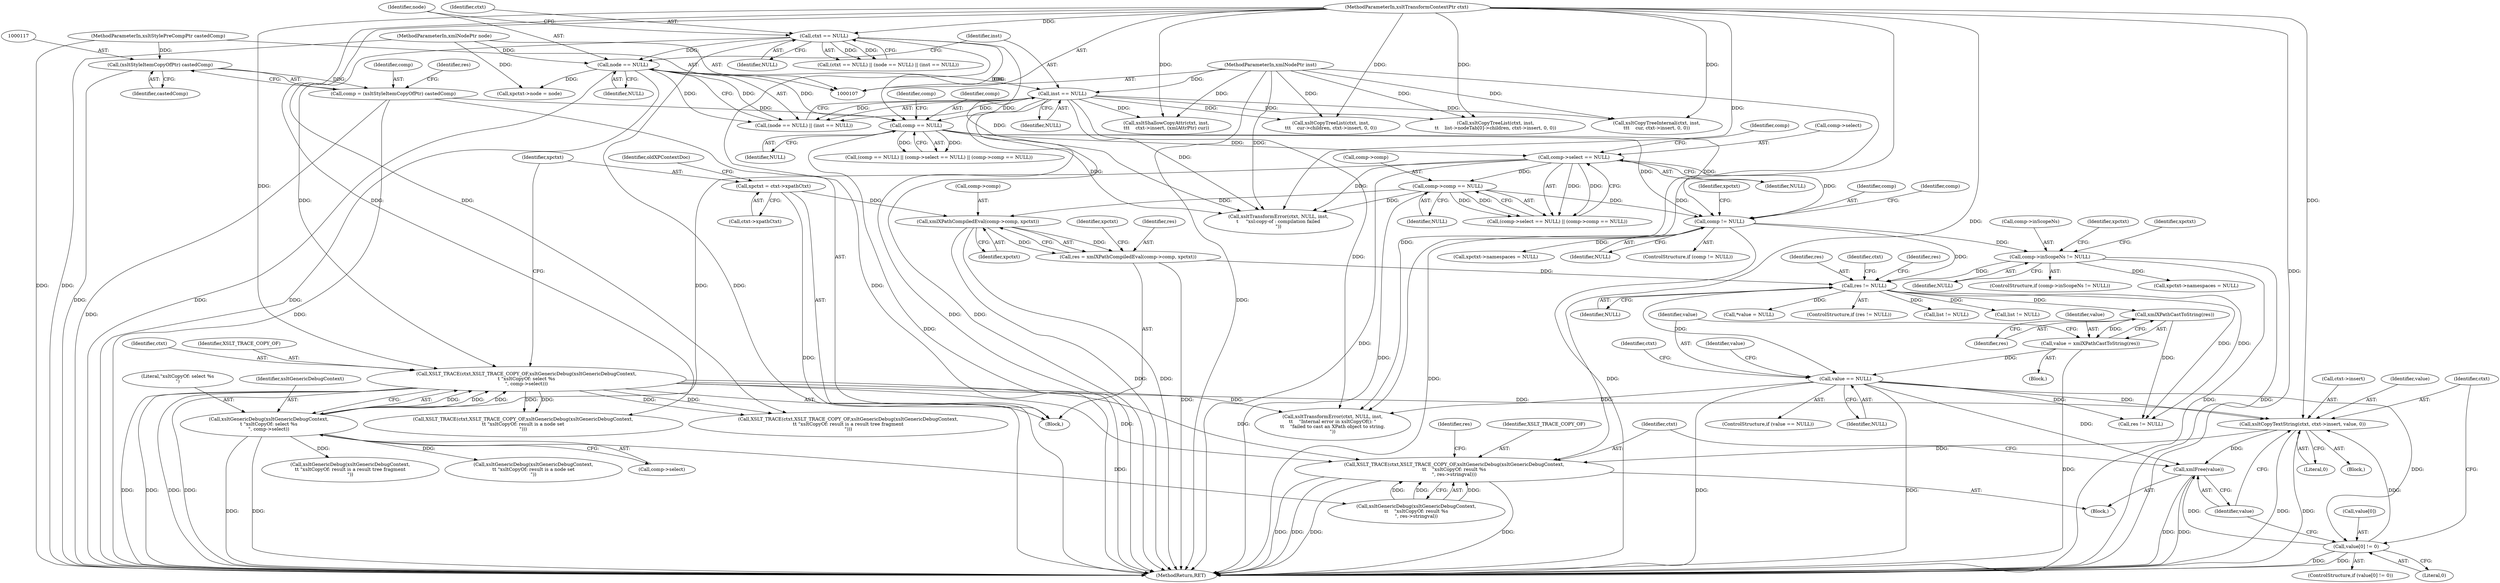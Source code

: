 digraph "1_Chrome_96dbafe288dbe2f0cc45fa3c39daf6d0c37acbab_35@pointer" {
"1000510" [label="(Call,xsltCopyTextString(ctxt, ctxt->insert, value, 0))"];
"1000171" [label="(Call,XSLT_TRACE(ctxt,XSLT_TRACE_COPY_OF,xsltGenericDebug(xsltGenericDebugContext,\n\t \"xsltCopyOf: select %s\n\", comp->select)))"];
"1000137" [label="(Call,ctxt == NULL)"];
"1000108" [label="(MethodParameterIn,xsltTransformContextPtr ctxt)"];
"1000174" [label="(Call,xsltGenericDebug(xsltGenericDebugContext,\n\t \"xsltCopyOf: select %s\n\", comp->select))"];
"1000154" [label="(Call,comp->select == NULL)"];
"1000150" [label="(Call,comp == NULL)"];
"1000114" [label="(Call,comp = (xsltStyleItemCopyOfPtr) castedComp)"];
"1000116" [label="(Call,(xsltStyleItemCopyOfPtr) castedComp)"];
"1000111" [label="(MethodParameterIn,xsltStylePreCompPtr castedComp)"];
"1000141" [label="(Call,node == NULL)"];
"1000109" [label="(MethodParameterIn,xmlNodePtr node)"];
"1000144" [label="(Call,inst == NULL)"];
"1000110" [label="(MethodParameterIn,xmlNodePtr inst)"];
"1000487" [label="(Call,value == NULL)"];
"1000482" [label="(Call,value = xmlXPathCastToString(res))"];
"1000484" [label="(Call,xmlXPathCastToString(res))"];
"1000312" [label="(Call,res != NULL)"];
"1000274" [label="(Call,res = xmlXPathCompiledEval(comp->comp, xpctxt))"];
"1000276" [label="(Call,xmlXPathCompiledEval(comp->comp, xpctxt))"];
"1000159" [label="(Call,comp->comp == NULL)"];
"1000180" [label="(Call,xpctxt = ctxt->xpathCtxt)"];
"1000226" [label="(Call,comp->inScopeNs != NULL)"];
"1000221" [label="(Call,comp != NULL)"];
"1000504" [label="(Call,value[0] != 0)"];
"1000517" [label="(Call,xmlFree(value))"];
"1000519" [label="(Call,XSLT_TRACE(ctxt,XSLT_TRACE_COPY_OF,xsltGenericDebug(xsltGenericDebugContext,\n\t\t    \"xsltCopyOf: result %s\n\", res->stringval)))"];
"1000335" [label="(Call,list != NULL)"];
"1000161" [label="(Identifier,comp)"];
"1000504" [label="(Call,value[0] != 0)"];
"1000149" [label="(Call,(comp == NULL) || (comp->select == NULL) || (comp->comp == NULL))"];
"1000153" [label="(Call,(comp->select == NULL) || (comp->comp == NULL))"];
"1000180" [label="(Call,xpctxt = ctxt->xpathCtxt)"];
"1000517" [label="(Call,xmlFree(value))"];
"1000519" [label="(Call,XSLT_TRACE(ctxt,XSLT_TRACE_COPY_OF,xsltGenericDebug(xsltGenericDebugContext,\n\t\t    \"xsltCopyOf: result %s\n\", res->stringval)))"];
"1000176" [label="(Literal,\"xsltCopyOf: select %s\n\")"];
"1000510" [label="(Call,xsltCopyTextString(ctxt, ctxt->insert, value, 0))"];
"1000323" [label="(Call,XSLT_TRACE(ctxt,XSLT_TRACE_COPY_OF,xsltGenericDebug(xsltGenericDebugContext,\n\t\t \"xsltCopyOf: result is a node set\n\")))"];
"1000146" [label="(Identifier,NULL)"];
"1000150" [label="(Call,comp == NULL)"];
"1000144" [label="(Call,inst == NULL)"];
"1000228" [label="(Identifier,comp)"];
"1000145" [label="(Identifier,inst)"];
"1000154" [label="(Call,comp->select == NULL)"];
"1000536" [label="(Call,res != NULL)"];
"1000181" [label="(Identifier,xpctxt)"];
"1000151" [label="(Identifier,comp)"];
"1000319" [label="(Identifier,res)"];
"1000511" [label="(Identifier,ctxt)"];
"1000121" [label="(Identifier,res)"];
"1000479" [label="(Call,*value = NULL)"];
"1000424" [label="(Call,XSLT_TRACE(ctxt,XSLT_TRACE_COPY_OF,xsltGenericDebug(xsltGenericDebugContext,\n\t\t \"xsltCopyOf: result is a result tree fragment\n\")))"];
"1000266" [label="(Identifier,xpctxt)"];
"1000491" [label="(Call,xsltTransformError(ctxt, NULL, inst,\n\t\t    \"Internal error in xsltCopyOf(): \"\n\t\t    \"failed to cast an XPath object to string.\n\"))"];
"1000313" [label="(Identifier,res)"];
"1000139" [label="(Identifier,NULL)"];
"1000521" [label="(Identifier,XSLT_TRACE_COPY_OF)"];
"1000137" [label="(Call,ctxt == NULL)"];
"1000485" [label="(Identifier,res)"];
"1000227" [label="(Call,comp->inScopeNs)"];
"1000311" [label="(ControlStructure,if (res != NULL))"];
"1000165" [label="(Call,xsltTransformError(ctxt, NULL, inst,\n\t     \"xsl:copy-of : compilation failed\n\"))"];
"1000159" [label="(Call,comp->comp == NULL)"];
"1000461" [label="(Call,xsltCopyTreeList(ctxt, inst,\n\t\t    list->nodeTab[0]->children, ctxt->insert, 0, 0))"];
"1000141" [label="(Call,node == NULL)"];
"1000537" [label="(Identifier,res)"];
"1000314" [label="(Identifier,NULL)"];
"1000156" [label="(Identifier,comp)"];
"1000177" [label="(Call,comp->select)"];
"1000427" [label="(Call,xsltGenericDebug(xsltGenericDebugContext,\n\t\t \"xsltCopyOf: result is a result tree fragment\n\"))"];
"1000486" [label="(ControlStructure,if (value == NULL))"];
"1000407" [label="(Call,xsltCopyTreeInternal(ctxt, inst,\n\t\t\t    cur, ctxt->insert, 0, 0))"];
"1000522" [label="(Call,xsltGenericDebug(xsltGenericDebugContext,\n\t\t    \"xsltCopyOf: result %s\n\", res->stringval))"];
"1000277" [label="(Call,comp->comp)"];
"1000477" [label="(Block,)"];
"1000541" [label="(MethodReturn,RET)"];
"1000396" [label="(Call,xsltShallowCopyAttr(ctxt, inst,\n\t\t\t    ctxt->insert, (xmlAttrPtr) cur))"];
"1000226" [label="(Call,comp->inScopeNs != NULL)"];
"1000264" [label="(Call,xpctxt->namespaces = NULL)"];
"1000283" [label="(Identifier,xpctxt)"];
"1000520" [label="(Identifier,ctxt)"];
"1000171" [label="(Call,XSLT_TRACE(ctxt,XSLT_TRACE_COPY_OF,xsltGenericDebug(xsltGenericDebugContext,\n\t \"xsltCopyOf: select %s\n\", comp->select)))"];
"1000215" [label="(Call,xpctxt->node = node)"];
"1000230" [label="(Identifier,NULL)"];
"1000175" [label="(Identifier,xsltGenericDebugContext)"];
"1000492" [label="(Identifier,ctxt)"];
"1000174" [label="(Call,xsltGenericDebug(xsltGenericDebugContext,\n\t \"xsltCopyOf: select %s\n\", comp->select))"];
"1000225" [label="(ControlStructure,if (comp->inScopeNs != NULL))"];
"1000160" [label="(Call,comp->comp)"];
"1000488" [label="(Identifier,value)"];
"1000234" [label="(Identifier,xpctxt)"];
"1000182" [label="(Call,ctxt->xpathCtxt)"];
"1000223" [label="(Identifier,NULL)"];
"1000487" [label="(Call,value == NULL)"];
"1000532" [label="(Identifier,ctxt)"];
"1000280" [label="(Identifier,xpctxt)"];
"1000312" [label="(Call,res != NULL)"];
"1000221" [label="(Call,comp != NULL)"];
"1000109" [label="(MethodParameterIn,xmlNodePtr node)"];
"1000110" [label="(MethodParameterIn,xmlNodePtr inst)"];
"1000437" [label="(Call,list != NULL)"];
"1000142" [label="(Identifier,node)"];
"1000484" [label="(Call,xmlXPathCastToString(res))"];
"1000508" [label="(Literal,0)"];
"1000482" [label="(Call,value = xmlXPathCastToString(res))"];
"1000115" [label="(Identifier,comp)"];
"1000143" [label="(Identifier,NULL)"];
"1000274" [label="(Call,res = xmlXPathCompiledEval(comp->comp, xpctxt))"];
"1000186" [label="(Identifier,oldXPContextDoc)"];
"1000489" [label="(Identifier,NULL)"];
"1000138" [label="(Identifier,ctxt)"];
"1000275" [label="(Identifier,res)"];
"1000506" [label="(Identifier,value)"];
"1000155" [label="(Call,comp->select)"];
"1000254" [label="(Identifier,xpctxt)"];
"1000163" [label="(Identifier,NULL)"];
"1000173" [label="(Identifier,XSLT_TRACE_COPY_OF)"];
"1000483" [label="(Identifier,value)"];
"1000516" [label="(Literal,0)"];
"1000136" [label="(Call,(ctxt == NULL) || (node == NULL) || (inst == NULL))"];
"1000112" [label="(Block,)"];
"1000114" [label="(Call,comp = (xsltStyleItemCopyOfPtr) castedComp)"];
"1000220" [label="(ControlStructure,if (comp != NULL))"];
"1000503" [label="(ControlStructure,if (value[0] != 0))"];
"1000158" [label="(Identifier,NULL)"];
"1000152" [label="(Identifier,NULL)"];
"1000505" [label="(Call,value[0])"];
"1000222" [label="(Identifier,comp)"];
"1000512" [label="(Call,ctxt->insert)"];
"1000377" [label="(Call,xsltCopyTreeList(ctxt, inst,\n\t\t\t    cur->children, ctxt->insert, 0, 0))"];
"1000502" [label="(Block,)"];
"1000252" [label="(Call,xpctxt->namespaces = NULL)"];
"1000518" [label="(Identifier,value)"];
"1000509" [label="(Block,)"];
"1000108" [label="(MethodParameterIn,xsltTransformContextPtr ctxt)"];
"1000140" [label="(Call,(node == NULL) || (inst == NULL))"];
"1000276" [label="(Call,xmlXPathCompiledEval(comp->comp, xpctxt))"];
"1000116" [label="(Call,(xsltStyleItemCopyOfPtr) castedComp)"];
"1000515" [label="(Identifier,value)"];
"1000111" [label="(MethodParameterIn,xsltStylePreCompPtr castedComp)"];
"1000172" [label="(Identifier,ctxt)"];
"1000118" [label="(Identifier,castedComp)"];
"1000326" [label="(Call,xsltGenericDebug(xsltGenericDebugContext,\n\t\t \"xsltCopyOf: result is a node set\n\"))"];
"1000510" -> "1000509"  [label="AST: "];
"1000510" -> "1000516"  [label="CFG: "];
"1000511" -> "1000510"  [label="AST: "];
"1000512" -> "1000510"  [label="AST: "];
"1000515" -> "1000510"  [label="AST: "];
"1000516" -> "1000510"  [label="AST: "];
"1000518" -> "1000510"  [label="CFG: "];
"1000510" -> "1000541"  [label="DDG: "];
"1000510" -> "1000541"  [label="DDG: "];
"1000171" -> "1000510"  [label="DDG: "];
"1000108" -> "1000510"  [label="DDG: "];
"1000487" -> "1000510"  [label="DDG: "];
"1000504" -> "1000510"  [label="DDG: "];
"1000510" -> "1000517"  [label="DDG: "];
"1000510" -> "1000519"  [label="DDG: "];
"1000171" -> "1000112"  [label="AST: "];
"1000171" -> "1000174"  [label="CFG: "];
"1000172" -> "1000171"  [label="AST: "];
"1000173" -> "1000171"  [label="AST: "];
"1000174" -> "1000171"  [label="AST: "];
"1000181" -> "1000171"  [label="CFG: "];
"1000171" -> "1000541"  [label="DDG: "];
"1000171" -> "1000541"  [label="DDG: "];
"1000171" -> "1000541"  [label="DDG: "];
"1000171" -> "1000541"  [label="DDG: "];
"1000137" -> "1000171"  [label="DDG: "];
"1000108" -> "1000171"  [label="DDG: "];
"1000174" -> "1000171"  [label="DDG: "];
"1000174" -> "1000171"  [label="DDG: "];
"1000174" -> "1000171"  [label="DDG: "];
"1000171" -> "1000323"  [label="DDG: "];
"1000171" -> "1000323"  [label="DDG: "];
"1000171" -> "1000424"  [label="DDG: "];
"1000171" -> "1000424"  [label="DDG: "];
"1000171" -> "1000491"  [label="DDG: "];
"1000171" -> "1000519"  [label="DDG: "];
"1000171" -> "1000519"  [label="DDG: "];
"1000137" -> "1000136"  [label="AST: "];
"1000137" -> "1000139"  [label="CFG: "];
"1000138" -> "1000137"  [label="AST: "];
"1000139" -> "1000137"  [label="AST: "];
"1000142" -> "1000137"  [label="CFG: "];
"1000136" -> "1000137"  [label="CFG: "];
"1000137" -> "1000541"  [label="DDG: "];
"1000137" -> "1000541"  [label="DDG: "];
"1000137" -> "1000136"  [label="DDG: "];
"1000137" -> "1000136"  [label="DDG: "];
"1000108" -> "1000137"  [label="DDG: "];
"1000137" -> "1000141"  [label="DDG: "];
"1000137" -> "1000150"  [label="DDG: "];
"1000137" -> "1000165"  [label="DDG: "];
"1000108" -> "1000107"  [label="AST: "];
"1000108" -> "1000541"  [label="DDG: "];
"1000108" -> "1000165"  [label="DDG: "];
"1000108" -> "1000323"  [label="DDG: "];
"1000108" -> "1000377"  [label="DDG: "];
"1000108" -> "1000396"  [label="DDG: "];
"1000108" -> "1000407"  [label="DDG: "];
"1000108" -> "1000424"  [label="DDG: "];
"1000108" -> "1000461"  [label="DDG: "];
"1000108" -> "1000491"  [label="DDG: "];
"1000108" -> "1000519"  [label="DDG: "];
"1000174" -> "1000177"  [label="CFG: "];
"1000175" -> "1000174"  [label="AST: "];
"1000176" -> "1000174"  [label="AST: "];
"1000177" -> "1000174"  [label="AST: "];
"1000174" -> "1000541"  [label="DDG: "];
"1000174" -> "1000541"  [label="DDG: "];
"1000154" -> "1000174"  [label="DDG: "];
"1000174" -> "1000326"  [label="DDG: "];
"1000174" -> "1000427"  [label="DDG: "];
"1000174" -> "1000522"  [label="DDG: "];
"1000154" -> "1000153"  [label="AST: "];
"1000154" -> "1000158"  [label="CFG: "];
"1000155" -> "1000154"  [label="AST: "];
"1000158" -> "1000154"  [label="AST: "];
"1000161" -> "1000154"  [label="CFG: "];
"1000153" -> "1000154"  [label="CFG: "];
"1000154" -> "1000541"  [label="DDG: "];
"1000154" -> "1000153"  [label="DDG: "];
"1000154" -> "1000153"  [label="DDG: "];
"1000150" -> "1000154"  [label="DDG: "];
"1000154" -> "1000159"  [label="DDG: "];
"1000154" -> "1000165"  [label="DDG: "];
"1000154" -> "1000221"  [label="DDG: "];
"1000150" -> "1000149"  [label="AST: "];
"1000150" -> "1000152"  [label="CFG: "];
"1000151" -> "1000150"  [label="AST: "];
"1000152" -> "1000150"  [label="AST: "];
"1000156" -> "1000150"  [label="CFG: "];
"1000149" -> "1000150"  [label="CFG: "];
"1000150" -> "1000541"  [label="DDG: "];
"1000150" -> "1000149"  [label="DDG: "];
"1000150" -> "1000149"  [label="DDG: "];
"1000114" -> "1000150"  [label="DDG: "];
"1000141" -> "1000150"  [label="DDG: "];
"1000144" -> "1000150"  [label="DDG: "];
"1000150" -> "1000165"  [label="DDG: "];
"1000150" -> "1000221"  [label="DDG: "];
"1000150" -> "1000221"  [label="DDG: "];
"1000114" -> "1000112"  [label="AST: "];
"1000114" -> "1000116"  [label="CFG: "];
"1000115" -> "1000114"  [label="AST: "];
"1000116" -> "1000114"  [label="AST: "];
"1000121" -> "1000114"  [label="CFG: "];
"1000114" -> "1000541"  [label="DDG: "];
"1000114" -> "1000541"  [label="DDG: "];
"1000116" -> "1000114"  [label="DDG: "];
"1000116" -> "1000118"  [label="CFG: "];
"1000117" -> "1000116"  [label="AST: "];
"1000118" -> "1000116"  [label="AST: "];
"1000116" -> "1000541"  [label="DDG: "];
"1000111" -> "1000116"  [label="DDG: "];
"1000111" -> "1000107"  [label="AST: "];
"1000111" -> "1000541"  [label="DDG: "];
"1000141" -> "1000140"  [label="AST: "];
"1000141" -> "1000143"  [label="CFG: "];
"1000142" -> "1000141"  [label="AST: "];
"1000143" -> "1000141"  [label="AST: "];
"1000145" -> "1000141"  [label="CFG: "];
"1000140" -> "1000141"  [label="CFG: "];
"1000141" -> "1000541"  [label="DDG: "];
"1000141" -> "1000541"  [label="DDG: "];
"1000141" -> "1000140"  [label="DDG: "];
"1000141" -> "1000140"  [label="DDG: "];
"1000109" -> "1000141"  [label="DDG: "];
"1000141" -> "1000144"  [label="DDG: "];
"1000141" -> "1000215"  [label="DDG: "];
"1000109" -> "1000107"  [label="AST: "];
"1000109" -> "1000541"  [label="DDG: "];
"1000109" -> "1000215"  [label="DDG: "];
"1000144" -> "1000140"  [label="AST: "];
"1000144" -> "1000146"  [label="CFG: "];
"1000145" -> "1000144"  [label="AST: "];
"1000146" -> "1000144"  [label="AST: "];
"1000140" -> "1000144"  [label="CFG: "];
"1000144" -> "1000541"  [label="DDG: "];
"1000144" -> "1000541"  [label="DDG: "];
"1000144" -> "1000140"  [label="DDG: "];
"1000144" -> "1000140"  [label="DDG: "];
"1000110" -> "1000144"  [label="DDG: "];
"1000144" -> "1000165"  [label="DDG: "];
"1000144" -> "1000377"  [label="DDG: "];
"1000144" -> "1000396"  [label="DDG: "];
"1000144" -> "1000407"  [label="DDG: "];
"1000144" -> "1000461"  [label="DDG: "];
"1000144" -> "1000491"  [label="DDG: "];
"1000110" -> "1000107"  [label="AST: "];
"1000110" -> "1000541"  [label="DDG: "];
"1000110" -> "1000165"  [label="DDG: "];
"1000110" -> "1000377"  [label="DDG: "];
"1000110" -> "1000396"  [label="DDG: "];
"1000110" -> "1000407"  [label="DDG: "];
"1000110" -> "1000461"  [label="DDG: "];
"1000110" -> "1000491"  [label="DDG: "];
"1000487" -> "1000486"  [label="AST: "];
"1000487" -> "1000489"  [label="CFG: "];
"1000488" -> "1000487"  [label="AST: "];
"1000489" -> "1000487"  [label="AST: "];
"1000492" -> "1000487"  [label="CFG: "];
"1000506" -> "1000487"  [label="CFG: "];
"1000487" -> "1000541"  [label="DDG: "];
"1000487" -> "1000541"  [label="DDG: "];
"1000482" -> "1000487"  [label="DDG: "];
"1000312" -> "1000487"  [label="DDG: "];
"1000487" -> "1000491"  [label="DDG: "];
"1000487" -> "1000504"  [label="DDG: "];
"1000487" -> "1000517"  [label="DDG: "];
"1000487" -> "1000536"  [label="DDG: "];
"1000482" -> "1000477"  [label="AST: "];
"1000482" -> "1000484"  [label="CFG: "];
"1000483" -> "1000482"  [label="AST: "];
"1000484" -> "1000482"  [label="AST: "];
"1000488" -> "1000482"  [label="CFG: "];
"1000482" -> "1000541"  [label="DDG: "];
"1000484" -> "1000482"  [label="DDG: "];
"1000484" -> "1000485"  [label="CFG: "];
"1000485" -> "1000484"  [label="AST: "];
"1000312" -> "1000484"  [label="DDG: "];
"1000484" -> "1000536"  [label="DDG: "];
"1000312" -> "1000311"  [label="AST: "];
"1000312" -> "1000314"  [label="CFG: "];
"1000313" -> "1000312"  [label="AST: "];
"1000314" -> "1000312"  [label="AST: "];
"1000319" -> "1000312"  [label="CFG: "];
"1000532" -> "1000312"  [label="CFG: "];
"1000274" -> "1000312"  [label="DDG: "];
"1000226" -> "1000312"  [label="DDG: "];
"1000221" -> "1000312"  [label="DDG: "];
"1000312" -> "1000335"  [label="DDG: "];
"1000312" -> "1000437"  [label="DDG: "];
"1000312" -> "1000479"  [label="DDG: "];
"1000312" -> "1000536"  [label="DDG: "];
"1000312" -> "1000536"  [label="DDG: "];
"1000274" -> "1000112"  [label="AST: "];
"1000274" -> "1000276"  [label="CFG: "];
"1000275" -> "1000274"  [label="AST: "];
"1000276" -> "1000274"  [label="AST: "];
"1000283" -> "1000274"  [label="CFG: "];
"1000274" -> "1000541"  [label="DDG: "];
"1000276" -> "1000274"  [label="DDG: "];
"1000276" -> "1000274"  [label="DDG: "];
"1000276" -> "1000280"  [label="CFG: "];
"1000277" -> "1000276"  [label="AST: "];
"1000280" -> "1000276"  [label="AST: "];
"1000276" -> "1000541"  [label="DDG: "];
"1000276" -> "1000541"  [label="DDG: "];
"1000159" -> "1000276"  [label="DDG: "];
"1000180" -> "1000276"  [label="DDG: "];
"1000159" -> "1000153"  [label="AST: "];
"1000159" -> "1000163"  [label="CFG: "];
"1000160" -> "1000159"  [label="AST: "];
"1000163" -> "1000159"  [label="AST: "];
"1000153" -> "1000159"  [label="CFG: "];
"1000159" -> "1000541"  [label="DDG: "];
"1000159" -> "1000153"  [label="DDG: "];
"1000159" -> "1000153"  [label="DDG: "];
"1000159" -> "1000165"  [label="DDG: "];
"1000159" -> "1000221"  [label="DDG: "];
"1000180" -> "1000112"  [label="AST: "];
"1000180" -> "1000182"  [label="CFG: "];
"1000181" -> "1000180"  [label="AST: "];
"1000182" -> "1000180"  [label="AST: "];
"1000186" -> "1000180"  [label="CFG: "];
"1000180" -> "1000541"  [label="DDG: "];
"1000226" -> "1000225"  [label="AST: "];
"1000226" -> "1000230"  [label="CFG: "];
"1000227" -> "1000226"  [label="AST: "];
"1000230" -> "1000226"  [label="AST: "];
"1000234" -> "1000226"  [label="CFG: "];
"1000254" -> "1000226"  [label="CFG: "];
"1000226" -> "1000541"  [label="DDG: "];
"1000226" -> "1000541"  [label="DDG: "];
"1000221" -> "1000226"  [label="DDG: "];
"1000226" -> "1000252"  [label="DDG: "];
"1000221" -> "1000220"  [label="AST: "];
"1000221" -> "1000223"  [label="CFG: "];
"1000222" -> "1000221"  [label="AST: "];
"1000223" -> "1000221"  [label="AST: "];
"1000228" -> "1000221"  [label="CFG: "];
"1000266" -> "1000221"  [label="CFG: "];
"1000221" -> "1000541"  [label="DDG: "];
"1000221" -> "1000541"  [label="DDG: "];
"1000221" -> "1000264"  [label="DDG: "];
"1000504" -> "1000503"  [label="AST: "];
"1000504" -> "1000508"  [label="CFG: "];
"1000505" -> "1000504"  [label="AST: "];
"1000508" -> "1000504"  [label="AST: "];
"1000511" -> "1000504"  [label="CFG: "];
"1000518" -> "1000504"  [label="CFG: "];
"1000504" -> "1000541"  [label="DDG: "];
"1000504" -> "1000541"  [label="DDG: "];
"1000504" -> "1000517"  [label="DDG: "];
"1000517" -> "1000502"  [label="AST: "];
"1000517" -> "1000518"  [label="CFG: "];
"1000518" -> "1000517"  [label="AST: "];
"1000520" -> "1000517"  [label="CFG: "];
"1000517" -> "1000541"  [label="DDG: "];
"1000517" -> "1000541"  [label="DDG: "];
"1000519" -> "1000502"  [label="AST: "];
"1000519" -> "1000522"  [label="CFG: "];
"1000520" -> "1000519"  [label="AST: "];
"1000521" -> "1000519"  [label="AST: "];
"1000522" -> "1000519"  [label="AST: "];
"1000537" -> "1000519"  [label="CFG: "];
"1000519" -> "1000541"  [label="DDG: "];
"1000519" -> "1000541"  [label="DDG: "];
"1000519" -> "1000541"  [label="DDG: "];
"1000519" -> "1000541"  [label="DDG: "];
"1000522" -> "1000519"  [label="DDG: "];
"1000522" -> "1000519"  [label="DDG: "];
"1000522" -> "1000519"  [label="DDG: "];
}
